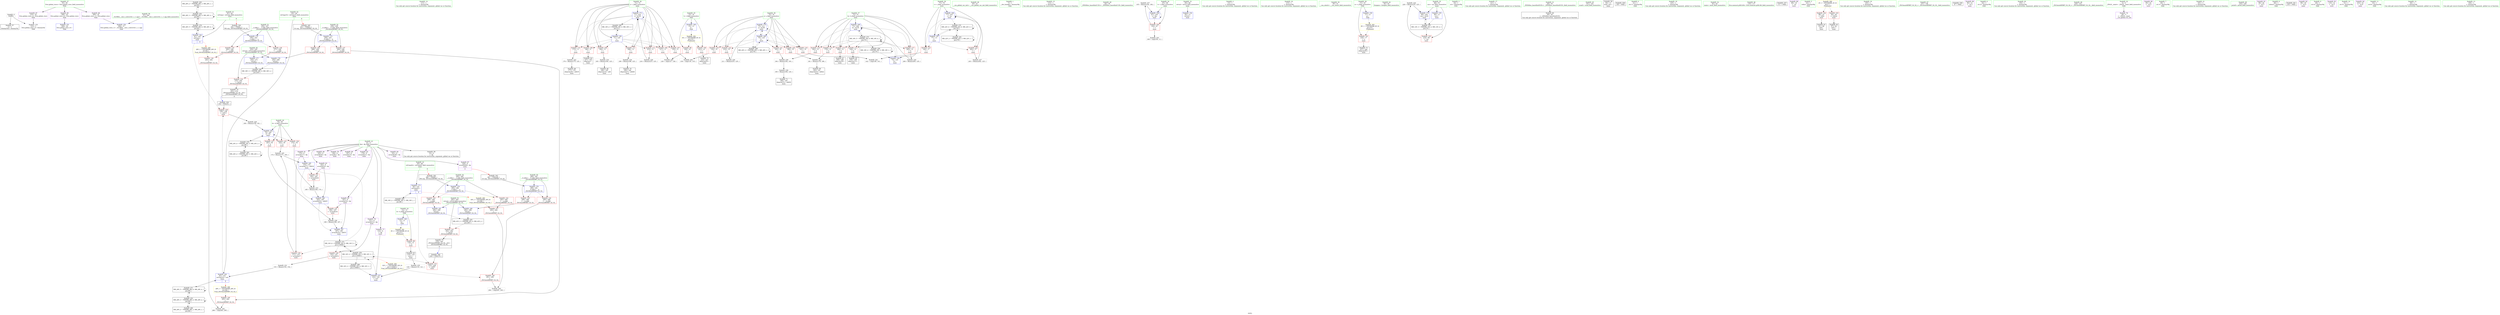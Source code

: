 digraph "SVFG" {
	label="SVFG";

	Node0x55dc2bd5ae00 [shape=record,color=grey,label="{NodeID: 0\nNullPtr}"];
	Node0x55dc2bd5ae00 -> Node0x55dc2bd80a60[style=solid];
	Node0x55dc2bd5ae00 -> Node0x55dc2bd86a70[style=solid];
	Node0x55dc2bd9a840 [shape=record,color=black,label="{NodeID: 263\nMR_26V_2 = PHI(MR_26V_3, MR_26V_1, )\npts\{82 \}\n}"];
	Node0x55dc2bd9a840 -> Node0x55dc2bd97140[style=dashed];
	Node0x55dc2bd88090 [shape=record,color=blue,label="{NodeID: 180\n282\<--296\nretval\<--\n_ZSt3minIdERKT_S2_S2_\n}"];
	Node0x55dc2bd88090 -> Node0x55dc2bd98040[style=dashed];
	Node0x55dc2bd7f360 [shape=record,color=purple,label="{NodeID: 97\n310\<--35\nllvm.global_ctors_2\<--llvm.global_ctors\nGlob }"];
	Node0x55dc2bd7f360 -> Node0x55dc2bd86a70[style=solid];
	Node0x55dc2bd7d270 [shape=record,color=green,label="{NodeID: 14\n113\<--1\n\<--dummyObj\nCan only get source location for instruction, argument, global var or function.}"];
	Node0x55dc2bd7ff50 [shape=record,color=red,label="{NodeID: 111\n188\<--71\n\<--i\nmain\n}"];
	Node0x55dc2bd7ff50 -> Node0x55dc2bd8c840[style=solid];
	Node0x55dc2bd7e070 [shape=record,color=green,label="{NodeID: 28\n40\<--41\n__cxx_global_var_init\<--__cxx_global_var_init_field_insensitive\n}"];
	Node0x55dc2bda1580 [shape=record,color=yellow,style=double,label="{NodeID: 291\n4V_1 = ENCHI(MR_4V_0)\npts\{14 \}\nFun[main]}"];
	Node0x55dc2bda1580 -> Node0x55dc2bd7f460[style=dashed];
	Node0x55dc2bd85320 [shape=record,color=red,label="{NodeID: 125\n163\<--79\n\<--d\nmain\n}"];
	Node0x55dc2bd85320 -> Node0x55dc2bd8bac0[style=solid];
	Node0x55dc2bd7ecc0 [shape=record,color=green,label="{NodeID: 42\n83\<--84\nref.tmp10\<--ref.tmp10_field_insensitive\nmain\n|{|<s1>8}}"];
	Node0x55dc2bd7ecc0 -> Node0x55dc2bd872c0[style=solid];
	Node0x55dc2bd7ecc0:s1 -> Node0x55dc2bdb3540[style=solid,color=red];
	Node0x55dc2bd8b640 [shape=record,color=grey,label="{NodeID: 222\n176 = Binary(175, 125, )\n}"];
	Node0x55dc2bd8b640 -> Node0x55dc2bd813e0[style=solid];
	Node0x55dc2bd85e80 [shape=record,color=red,label="{NodeID: 139\n263\<--262\n\<--\n_ZSt3maxIdERKT_S2_S2_\n}"];
	Node0x55dc2bd85e80 -> Node0x55dc2bd8d440[style=solid];
	Node0x55dc2bd80960 [shape=record,color=green,label="{NodeID: 56\n37\<--304\n_GLOBAL__sub_I_cxlove321_1_1.cpp\<--_GLOBAL__sub_I_cxlove321_1_1.cpp_field_insensitive\n}"];
	Node0x55dc2bd80960 -> Node0x55dc2bd86970[style=solid];
	Node0x55dc2bd8cb40 [shape=record,color=grey,label="{NodeID: 236\n199 = Binary(198, 187, )\n}"];
	Node0x55dc2bd8cb40 -> Node0x55dc2bd87600[style=solid];
	Node0x55dc2bd86a70 [shape=record,color=blue, style = dotted,label="{NodeID: 153\n310\<--3\nllvm.global_ctors_2\<--dummyVal\nGlob }"];
	Node0x55dc2bd81580 [shape=record,color=black,label="{NodeID: 70\n190\<--189\nidxprom27\<--add26\nmain\n}"];
	Node0x55dc2bd87600 [shape=record,color=blue,label="{NodeID: 167\n197\<--199\narrayidx32\<--add33\nmain\n}"];
	Node0x55dc2bd87600 -> Node0x55dc2bd9d940[style=dashed];
	Node0x55dc2bd820e0 [shape=record,color=purple,label="{NodeID: 84\n191\<--8\narrayidx28\<--dp\nmain\n}"];
	Node0x55dc2bd6a580 [shape=record,color=green,label="{NodeID: 1\n7\<--1\n__dso_handle\<--dummyObj\nGlob }"];
	Node0x55dc2bd9ad40 [shape=record,color=black,label="{NodeID: 264\nMR_28V_2 = PHI(MR_28V_3, MR_28V_1, )\npts\{84 \}\n}"];
	Node0x55dc2bd9ad40 -> Node0x55dc2bd97640[style=dashed];
	Node0x55dc2bd88160 [shape=record,color=blue,label="{NodeID: 181\n282\<--299\nretval\<--\n_ZSt3minIdERKT_S2_S2_\n}"];
	Node0x55dc2bd88160 -> Node0x55dc2bd98040[style=dashed];
	Node0x55dc2bd7f460 [shape=record,color=red,label="{NodeID: 98\n118\<--12\n\<--b\nmain\n}"];
	Node0x55dc2bd7f460 -> Node0x55dc2bd80fd0[style=solid];
	Node0x55dc2bd7d370 [shape=record,color=green,label="{NodeID: 15\n114\<--1\n\<--dummyObj\nCan only get source location for instruction, argument, global var or function.}"];
	Node0x55dc2bd80020 [shape=record,color=red,label="{NodeID: 112\n215\<--71\n\<--i\nmain\n}"];
	Node0x55dc2bd80020 -> Node0x55dc2bd8bf40[style=solid];
	Node0x55dc2bd7e170 [shape=record,color=green,label="{NodeID: 29\n44\<--45\n_ZNSt8ios_base4InitC1Ev\<--_ZNSt8ios_base4InitC1Ev_field_insensitive\n}"];
	Node0x55dc2bda1660 [shape=record,color=yellow,style=double,label="{NodeID: 292\n6V_1 = ENCHI(MR_6V_0)\npts\{16 \}\nFun[main]}"];
	Node0x55dc2bda1660 -> Node0x55dc2bd7f530[style=dashed];
	Node0x55dc2bda1660 -> Node0x55dc2bd7f600[style=dashed];
	Node0x55dc2bd853f0 [shape=record,color=red,label="{NodeID: 126\n174\<--79\n\<--d\nmain\n}"];
	Node0x55dc2bd853f0 -> Node0x55dc2bd8c6c0[style=solid];
	Node0x55dc2bd7ed90 [shape=record,color=green,label="{NodeID: 43\n85\<--86\nref.tmp42\<--ref.tmp42_field_insensitive\nmain\n|{|<s1>9}}"];
	Node0x55dc2bd7ed90 -> Node0x55dc2bd87ae0[style=solid];
	Node0x55dc2bd7ed90:s1 -> Node0x55dc2bdb3150[style=solid,color=red];
	Node0x55dc2bd8b7c0 [shape=record,color=grey,label="{NodeID: 223\n181 = Binary(179, 180, )\n}"];
	Node0x55dc2bd8b7c0 -> Node0x55dc2bd814b0[style=solid];
	Node0x55dc2bd85f50 [shape=record,color=red,label="{NodeID: 140\n265\<--264\n\<--\n_ZSt3maxIdERKT_S2_S2_\n}"];
	Node0x55dc2bd85f50 -> Node0x55dc2bd8d440[style=solid];
	Node0x55dc2bd80a60 [shape=record,color=black,label="{NodeID: 57\n2\<--3\ndummyVal\<--dummyVal\n}"];
	Node0x55dc2bd8ccc0 [shape=record,color=grey,label="{NodeID: 237\n105 = Binary(104, 106, )\n}"];
	Node0x55dc2bd8ccc0 -> Node0x55dc2bd86d10[style=solid];
	Node0x55dc2bd86b70 [shape=record,color=blue,label="{NodeID: 154\n65\<--13\nretval\<--\nmain\n}"];
	Node0x55dc2bd81650 [shape=record,color=black,label="{NodeID: 71\n196\<--195\nidxprom31\<--add30\nmain\n}"];
	Node0x55dc2bd876d0 [shape=record,color=blue,label="{NodeID: 168\n77\<--203\nr\<--inc\nmain\n}"];
	Node0x55dc2bd876d0 -> Node0x55dc2bd85180[style=dashed];
	Node0x55dc2bd876d0 -> Node0x55dc2bd85250[style=dashed];
	Node0x55dc2bd876d0 -> Node0x55dc2bd876d0[style=dashed];
	Node0x55dc2bd876d0 -> Node0x55dc2bd9e840[style=dashed];
	Node0x55dc2bd821b0 [shape=record,color=purple,label="{NodeID: 85\n197\<--8\narrayidx32\<--dp\nmain\n}"];
	Node0x55dc2bd821b0 -> Node0x55dc2bd858d0[style=solid];
	Node0x55dc2bd821b0 -> Node0x55dc2bd87600[style=solid];
	Node0x55dc2bd6a610 [shape=record,color=green,label="{NodeID: 2\n13\<--1\n\<--dummyObj\nCan only get source location for instruction, argument, global var or function.}"];
	Node0x55dc2bd9b240 [shape=record,color=black,label="{NodeID: 265\nMR_30V_2 = PHI(MR_30V_3, MR_30V_1, )\npts\{86 \}\n}"];
	Node0x55dc2bd9b240 -> Node0x55dc2bd87ae0[style=dashed];
	Node0x55dc2bd7f530 [shape=record,color=red,label="{NodeID: 99\n128\<--15\n\<--l\nmain\n}"];
	Node0x55dc2bd7f530 -> Node0x55dc2bd8d8c0[style=solid];
	Node0x55dc2bd7d470 [shape=record,color=green,label="{NodeID: 16\n115\<--1\n\<--dummyObj\nCan only get source location for instruction, argument, global var or function.}"];
	Node0x55dc2bd800f0 [shape=record,color=red,label="{NodeID: 113\n149\<--73\n\<--k\nmain\n}"];
	Node0x55dc2bd800f0 -> Node0x55dc2bd81170[style=solid];
	Node0x55dc2bd7e270 [shape=record,color=green,label="{NodeID: 30\n50\<--51\n__cxa_atexit\<--__cxa_atexit_field_insensitive\n}"];
	Node0x55dc2bda1740 [shape=record,color=yellow,style=double,label="{NodeID: 293\n8V_1 = ENCHI(MR_8V_0)\npts\{18 \}\nFun[main]}"];
	Node0x55dc2bda1740 -> Node0x55dc2bd7f6d0[style=dashed];
	Node0x55dc2bd854c0 [shape=record,color=red,label="{NodeID: 127\n187\<--79\n\<--d\nmain\n}"];
	Node0x55dc2bd854c0 -> Node0x55dc2bd8cb40[style=solid];
	Node0x55dc2bd7ee60 [shape=record,color=green,label="{NodeID: 44\n92\<--93\nfreopen\<--freopen_field_insensitive\n}"];
	Node0x55dc2bd8b940 [shape=record,color=grey,label="{NodeID: 224\n220 = Binary(219, 125, )\n}"];
	Node0x55dc2bd8b940 -> Node0x55dc2bd87a10[style=solid];
	Node0x55dc2bd86020 [shape=record,color=red,label="{NodeID: 141\n302\<--282\n\<--retval\n_ZSt3minIdERKT_S2_S2_\n}"];
	Node0x55dc2bd86020 -> Node0x55dc2bd81990[style=solid];
	Node0x55dc2bd80b60 [shape=record,color=black,label="{NodeID: 58\n10\<--8\n\<--dp\nCan only get source location for instruction, argument, global var or function.}"];
	Node0x55dc2bd8ce40 [shape=record,color=grey,label="{NodeID: 238\n195 = Binary(194, 125, )\n}"];
	Node0x55dc2bd8ce40 -> Node0x55dc2bd81650[style=solid];
	Node0x55dc2bd86c40 [shape=record,color=blue,label="{NodeID: 155\n69\<--13\ncas\<--\nmain\n}"];
	Node0x55dc2bd86c40 -> Node0x55dc2bd98a40[style=dashed];
	Node0x55dc2bd81720 [shape=record,color=black,label="{NodeID: 72\n224\<--223\nidxprom43\<--\nmain\n}"];
	Node0x55dc2bd97140 [shape=record,color=black,label="{NodeID: 252\nMR_26V_3 = PHI(MR_26V_4, MR_26V_2, )\npts\{82 \}\n}"];
	Node0x55dc2bd97140 -> Node0x55dc2bd97140[style=dashed];
	Node0x55dc2bd97140 -> Node0x55dc2bd9a840[style=dashed];
	Node0x55dc2bd97140 -> Node0x55dc2bd9cf40[style=dashed];
	Node0x55dc2bd877a0 [shape=record,color=blue,label="{NodeID: 169\n73\<--206\nk\<--inc34\nmain\n}"];
	Node0x55dc2bd877a0 -> Node0x55dc2bd800f0[style=dashed];
	Node0x55dc2bd877a0 -> Node0x55dc2bd801c0[style=dashed];
	Node0x55dc2bd877a0 -> Node0x55dc2bd84b00[style=dashed];
	Node0x55dc2bd877a0 -> Node0x55dc2bd84bd0[style=dashed];
	Node0x55dc2bd877a0 -> Node0x55dc2bd84ca0[style=dashed];
	Node0x55dc2bd877a0 -> Node0x55dc2bd877a0[style=dashed];
	Node0x55dc2bd877a0 -> Node0x55dc2bd9de40[style=dashed];
	Node0x55dc2bd82280 [shape=record,color=purple,label="{NodeID: 86\n225\<--8\narrayidx44\<--dp\nmain\n}"];
	Node0x55dc2bd6a6a0 [shape=record,color=green,label="{NodeID: 3\n19\<--1\n.str\<--dummyObj\nGlob }"];
	Node0x55dc2bd9bf50 [shape=record,color=black,label="{NodeID: 266\nMR_32V_2 = PHI(MR_32V_4, MR_32V_1, )\npts\{110000 \}\n}"];
	Node0x55dc2bd9bf50 -> Node0x55dc2bd86de0[style=dashed];
	Node0x55dc2bd7f600 [shape=record,color=red,label="{NodeID: 100\n223\<--15\n\<--l\nmain\n}"];
	Node0x55dc2bd7f600 -> Node0x55dc2bd81720[style=solid];
	Node0x55dc2bd7d570 [shape=record,color=green,label="{NodeID: 17\n121\<--1\n\<--dummyObj\nCan only get source location for instruction, argument, global var or function.}"];
	Node0x55dc2bda0140 [shape=record,color=yellow,style=double,label="{NodeID: 280\n30V_1 = ENCHI(MR_30V_0)\npts\{86 \}\nFun[_ZSt3minIdERKT_S2_S2_]}"];
	Node0x55dc2bda0140 -> Node0x55dc2bd86500[style=dashed];
	Node0x55dc2bd801c0 [shape=record,color=red,label="{NodeID: 114\n168\<--73\n\<--k\nmain\n}"];
	Node0x55dc2bd801c0 -> Node0x55dc2bd81310[style=solid];
	Node0x55dc2bd7e370 [shape=record,color=green,label="{NodeID: 31\n49\<--55\n_ZNSt8ios_base4InitD1Ev\<--_ZNSt8ios_base4InitD1Ev_field_insensitive\n}"];
	Node0x55dc2bd7e370 -> Node0x55dc2bd80d30[style=solid];
	Node0x55dc2bd85590 [shape=record,color=red,label="{NodeID: 128\n152\<--151\n\<--arrayidx12\nmain\n}"];
	Node0x55dc2bd85590 -> Node0x55dc2bd8c3c0[style=solid];
	Node0x55dc2bd7ef60 [shape=record,color=green,label="{NodeID: 45\n101\<--102\nscanf\<--scanf_field_insensitive\n}"];
	Node0x55dc2bd8bac0 [shape=record,color=grey,label="{NodeID: 225\n172 = Binary(171, 163, )\n}"];
	Node0x55dc2bd8bac0 -> Node0x55dc2bd87460[style=solid];
	Node0x55dc2bd860f0 [shape=record,color=red,label="{NodeID: 142\n292\<--284\n\<--__a.addr\n_ZSt3minIdERKT_S2_S2_\n}"];
	Node0x55dc2bd860f0 -> Node0x55dc2bd86500[style=solid];
	Node0x55dc2bd80c60 [shape=record,color=black,label="{NodeID: 59\n64\<--13\nmain_ret\<--\nmain\n}"];
	Node0x55dc2bd8cfc0 [shape=record,color=grey,label="{NodeID: 239\n194 = Binary(192, 193, )\n}"];
	Node0x55dc2bd8cfc0 -> Node0x55dc2bd8ce40[style=solid];
	Node0x55dc2bd86d10 [shape=record,color=blue,label="{NodeID: 156\n67\<--105\nt\<--dec\nmain\n}"];
	Node0x55dc2bd86d10 -> Node0x55dc2bd7f940[style=dashed];
	Node0x55dc2bd86d10 -> Node0x55dc2bd86d10[style=dashed];
	Node0x55dc2bd817f0 [shape=record,color=black,label="{NodeID: 73\n227\<--226\nidxprom45\<--\nmain\n}"];
	Node0x55dc2bdb28b0 [shape=record,color=black,label="{NodeID: 336\n100 = PHI()\n}"];
	Node0x55dc2bd97640 [shape=record,color=black,label="{NodeID: 253\nMR_28V_3 = PHI(MR_28V_4, MR_28V_2, )\npts\{84 \}\n}"];
	Node0x55dc2bd97640 -> Node0x55dc2bd97640[style=dashed];
	Node0x55dc2bd97640 -> Node0x55dc2bd9ad40[style=dashed];
	Node0x55dc2bd97640 -> Node0x55dc2bd9d440[style=dashed];
	Node0x55dc2bd87870 [shape=record,color=blue,label="{NodeID: 170\n75\<--211\nj\<--inc36\nmain\n}"];
	Node0x55dc2bd87870 -> Node0x55dc2bd84d70[style=dashed];
	Node0x55dc2bd87870 -> Node0x55dc2bd84e40[style=dashed];
	Node0x55dc2bd87870 -> Node0x55dc2bd84f10[style=dashed];
	Node0x55dc2bd87870 -> Node0x55dc2bd84fe0[style=dashed];
	Node0x55dc2bd87870 -> Node0x55dc2bd850b0[style=dashed];
	Node0x55dc2bd87870 -> Node0x55dc2bd87050[style=dashed];
	Node0x55dc2bd87870 -> Node0x55dc2bd87870[style=dashed];
	Node0x55dc2bd87870 -> Node0x55dc2bd99940[style=dashed];
	Node0x55dc2bd82350 [shape=record,color=purple,label="{NodeID: 87\n228\<--8\narrayidx46\<--dp\nmain\n|{<s0>9}}"];
	Node0x55dc2bd82350:s0 -> Node0x55dc2bdb32c0[style=solid,color=red];
	Node0x55dc2bd7ccd0 [shape=record,color=green,label="{NodeID: 4\n21\<--1\n.str.1\<--dummyObj\nGlob }"];
	Node0x55dc2bd7f6d0 [shape=record,color=red,label="{NodeID: 101\n226\<--17\n\<--n\nmain\n}"];
	Node0x55dc2bd7f6d0 -> Node0x55dc2bd817f0[style=solid];
	Node0x55dc2bd7d670 [shape=record,color=green,label="{NodeID: 18\n125\<--1\n\<--dummyObj\nCan only get source location for instruction, argument, global var or function.}"];
	Node0x55dc2bd84b00 [shape=record,color=red,label="{NodeID: 115\n179\<--73\n\<--k\nmain\n}"];
	Node0x55dc2bd84b00 -> Node0x55dc2bd8b7c0[style=solid];
	Node0x55dc2bd7e470 [shape=record,color=green,label="{NodeID: 32\n62\<--63\nmain\<--main_field_insensitive\n}"];
	Node0x55dc2bd85660 [shape=record,color=red,label="{NodeID: 129\n159\<--156\n\<--call13\nmain\n}"];
	Node0x55dc2bd85660 -> Node0x55dc2bd8c0c0[style=solid];
	Node0x55dc2bd7f060 [shape=record,color=green,label="{NodeID: 46\n116\<--117\nllvm.memset.p0i8.i64\<--llvm.memset.p0i8.i64_field_insensitive\n}"];
	Node0x55dc2bd8bc40 [shape=record,color=grey,label="{NodeID: 226\n211 = Binary(210, 125, )\n}"];
	Node0x55dc2bd8bc40 -> Node0x55dc2bd87870[style=solid];
	Node0x55dc2bd861c0 [shape=record,color=red,label="{NodeID: 143\n299\<--284\n\<--__a.addr\n_ZSt3minIdERKT_S2_S2_\n}"];
	Node0x55dc2bd861c0 -> Node0x55dc2bd88160[style=solid];
	Node0x55dc2bd80d30 [shape=record,color=black,label="{NodeID: 60\n48\<--49\n\<--_ZNSt8ios_base4InitD1Ev\nCan only get source location for instruction, argument, global var or function.}"];
	Node0x55dc2bd8d140 [shape=record,color=grey,label="{NodeID: 240\n294 = cmp(291, 293, )\n}"];
	Node0x55dc2bd86de0 [shape=record,color=blue,label="{NodeID: 157\n122\<--120\n\<--mul\nmain\n}"];
	Node0x55dc2bd86de0 -> Node0x55dc2bd97b40[style=dashed];
	Node0x55dc2bd818c0 [shape=record,color=black,label="{NodeID: 74\n251\<--274\n_ZSt3maxIdERKT_S2_S2__ret\<--\n_ZSt3maxIdERKT_S2_S2_\n|{<s0>8}}"];
	Node0x55dc2bd818c0:s0 -> Node0x55dc2bdb2d90[style=solid,color=blue];
	Node0x55dc2bdb29b0 [shape=record,color=black,label="{NodeID: 337\n111 = PHI()\n}"];
	Node0x55dc2bd97b40 [shape=record,color=black,label="{NodeID: 254\nMR_32V_4 = PHI(MR_32V_5, MR_32V_3, )\npts\{110000 \}\n|{|<s4>9}}"];
	Node0x55dc2bd97b40 -> Node0x55dc2bd859a0[style=dashed];
	Node0x55dc2bd97b40 -> Node0x55dc2bd97b40[style=dashed];
	Node0x55dc2bd97b40 -> Node0x55dc2bd9bf50[style=dashed];
	Node0x55dc2bd97b40 -> Node0x55dc2bd9d940[style=dashed];
	Node0x55dc2bd97b40:s4 -> Node0x55dc2bda0f00[style=dashed,color=red];
	Node0x55dc2bd87940 [shape=record,color=blue,label="{NodeID: 171\n71\<--216\ni\<--inc39\nmain\n}"];
	Node0x55dc2bd87940 -> Node0x55dc2bd7fb40[style=dashed];
	Node0x55dc2bd87940 -> Node0x55dc2bd7fc10[style=dashed];
	Node0x55dc2bd87940 -> Node0x55dc2bd7fce0[style=dashed];
	Node0x55dc2bd87940 -> Node0x55dc2bd7fdb0[style=dashed];
	Node0x55dc2bd87940 -> Node0x55dc2bd7fe80[style=dashed];
	Node0x55dc2bd87940 -> Node0x55dc2bd7ff50[style=dashed];
	Node0x55dc2bd87940 -> Node0x55dc2bd80020[style=dashed];
	Node0x55dc2bd87940 -> Node0x55dc2bd87940[style=dashed];
	Node0x55dc2bd87940 -> Node0x55dc2bd98f40[style=dashed];
	Node0x55dc2bd82420 [shape=record,color=purple,label="{NodeID: 88\n89\<--19\n\<--.str\nmain\n}"];
	Node0x55dc2bd7cd60 [shape=record,color=green,label="{NodeID: 5\n23\<--1\nstdin\<--dummyObj\nGlob }"];
	Node0x55dc2bd7f7a0 [shape=record,color=red,label="{NodeID: 102\n88\<--23\n\<--stdin\nmain\n}"];
	Node0x55dc2bd7f7a0 -> Node0x55dc2bd80e30[style=solid];
	Node0x55dc2bd7d770 [shape=record,color=green,label="{NodeID: 19\n145\<--1\n\<--dummyObj\nCan only get source location for instruction, argument, global var or function.}"];
	Node0x55dc2bd84bd0 [shape=record,color=red,label="{NodeID: 116\n192\<--73\n\<--k\nmain\n}"];
	Node0x55dc2bd84bd0 -> Node0x55dc2bd8cfc0[style=solid];
	Node0x55dc2bd7e570 [shape=record,color=green,label="{NodeID: 33\n65\<--66\nretval\<--retval_field_insensitive\nmain\n}"];
	Node0x55dc2bd7e570 -> Node0x55dc2bd86b70[style=solid];
	Node0x55dc2bd85730 [shape=record,color=red,label="{NodeID: 130\n171\<--170\n\<--arrayidx17\nmain\n}"];
	Node0x55dc2bd85730 -> Node0x55dc2bd8bac0[style=solid];
	Node0x55dc2bd7f160 [shape=record,color=green,label="{NodeID: 47\n157\<--158\n_ZSt3maxIdERKT_S2_S2_\<--_ZSt3maxIdERKT_S2_S2__field_insensitive\n}"];
	Node0x55dc2bd8bdc0 [shape=record,color=grey,label="{NodeID: 227\n203 = Binary(202, 125, )\n}"];
	Node0x55dc2bd8bdc0 -> Node0x55dc2bd876d0[style=solid];
	Node0x55dc2bd86290 [shape=record,color=red,label="{NodeID: 144\n290\<--286\n\<--__b.addr\n_ZSt3minIdERKT_S2_S2_\n}"];
	Node0x55dc2bd86290 -> Node0x55dc2bd86430[style=solid];
	Node0x55dc2bd80e30 [shape=record,color=black,label="{NodeID: 61\n91\<--88\ncall\<--\nmain\n}"];
	Node0x55dc2bd8d2c0 [shape=record,color=grey,label="{NodeID: 241\n142 = cmp(140, 141, )\n}"];
	Node0x55dc2bd86eb0 [shape=record,color=blue,label="{NodeID: 158\n71\<--125\ni\<--\nmain\n}"];
	Node0x55dc2bd86eb0 -> Node0x55dc2bd7fb40[style=dashed];
	Node0x55dc2bd86eb0 -> Node0x55dc2bd7fc10[style=dashed];
	Node0x55dc2bd86eb0 -> Node0x55dc2bd7fce0[style=dashed];
	Node0x55dc2bd86eb0 -> Node0x55dc2bd7fdb0[style=dashed];
	Node0x55dc2bd86eb0 -> Node0x55dc2bd7fe80[style=dashed];
	Node0x55dc2bd86eb0 -> Node0x55dc2bd7ff50[style=dashed];
	Node0x55dc2bd86eb0 -> Node0x55dc2bd80020[style=dashed];
	Node0x55dc2bd86eb0 -> Node0x55dc2bd87940[style=dashed];
	Node0x55dc2bd86eb0 -> Node0x55dc2bd98f40[style=dashed];
	Node0x55dc2bd81990 [shape=record,color=black,label="{NodeID: 75\n279\<--302\n_ZSt3minIdERKT_S2_S2__ret\<--\n_ZSt3minIdERKT_S2_S2_\n|{<s0>9}}"];
	Node0x55dc2bd81990:s0 -> Node0x55dc2bdb2f80[style=solid,color=blue];
	Node0x55dc2bdb2ab0 [shape=record,color=black,label="{NodeID: 338\n47 = PHI()\n}"];
	Node0x55dc2bd98040 [shape=record,color=black,label="{NodeID: 255\nMR_43V_3 = PHI(MR_43V_4, MR_43V_2, )\npts\{283 \}\n}"];
	Node0x55dc2bd98040 -> Node0x55dc2bd86020[style=dashed];
	Node0x55dc2bd87a10 [shape=record,color=blue,label="{NodeID: 172\n69\<--220\ncas\<--inc41\nmain\n}"];
	Node0x55dc2bd87a10 -> Node0x55dc2bd98a40[style=dashed];
	Node0x55dc2bd824f0 [shape=record,color=purple,label="{NodeID: 89\n90\<--21\n\<--.str.1\nmain\n}"];
	Node0x55dc2bd7cdf0 [shape=record,color=green,label="{NodeID: 6\n24\<--1\n.str.2\<--dummyObj\nGlob }"];
	Node0x55dc2bd7f870 [shape=record,color=red,label="{NodeID: 103\n94\<--28\n\<--stdout\nmain\n}"];
	Node0x55dc2bd7f870 -> Node0x55dc2bd80f00[style=solid];
	Node0x55dc2bd7d870 [shape=record,color=green,label="{NodeID: 20\n154\<--1\n\<--dummyObj\nCan only get source location for instruction, argument, global var or function.}"];
	Node0x55dc2bd84ca0 [shape=record,color=red,label="{NodeID: 117\n205\<--73\n\<--k\nmain\n}"];
	Node0x55dc2bd84ca0 -> Node0x55dc2bd8c240[style=solid];
	Node0x55dc2bd7e640 [shape=record,color=green,label="{NodeID: 34\n67\<--68\nt\<--t_field_insensitive\nmain\n}"];
	Node0x55dc2bd7e640 -> Node0x55dc2bd7f940[style=solid];
	Node0x55dc2bd7e640 -> Node0x55dc2bd86d10[style=solid];
	Node0x55dc2bd85800 [shape=record,color=red,label="{NodeID: 131\n184\<--183\n\<--arrayidx24\nmain\n}"];
	Node0x55dc2bd85800 -> Node0x55dc2bd8c6c0[style=solid];
	Node0x55dc2bd80280 [shape=record,color=green,label="{NodeID: 48\n230\<--231\n_ZSt3minIdERKT_S2_S2_\<--_ZSt3minIdERKT_S2_S2__field_insensitive\n}"];
	Node0x55dc2bd8bf40 [shape=record,color=grey,label="{NodeID: 228\n216 = Binary(215, 125, )\n}"];
	Node0x55dc2bd8bf40 -> Node0x55dc2bd87940[style=solid];
	Node0x55dc2bd86360 [shape=record,color=red,label="{NodeID: 145\n296\<--286\n\<--__b.addr\n_ZSt3minIdERKT_S2_S2_\n}"];
	Node0x55dc2bd86360 -> Node0x55dc2bd88090[style=solid];
	Node0x55dc2bd80f00 [shape=record,color=black,label="{NodeID: 62\n97\<--94\ncall1\<--\nmain\n}"];
	Node0x55dc2bd8d440 [shape=record,color=grey,label="{NodeID: 242\n266 = cmp(263, 265, )\n}"];
	Node0x55dc2bd86f80 [shape=record,color=blue,label="{NodeID: 159\n73\<--125\nk\<--\nmain\n}"];
	Node0x55dc2bd86f80 -> Node0x55dc2bd9de40[style=dashed];
	Node0x55dc2bd81a60 [shape=record,color=purple,label="{NodeID: 76\n46\<--4\n\<--_ZStL8__ioinit\n__cxx_global_var_init\n}"];
	Node0x55dc2bdb2d90 [shape=record,color=black,label="{NodeID: 339\n156 = PHI(251, )\n}"];
	Node0x55dc2bdb2d90 -> Node0x55dc2bd85660[style=solid];
	Node0x55dc2bd87ae0 [shape=record,color=blue,label="{NodeID: 173\n85\<--154\nref.tmp42\<--\nmain\n|{|<s2>9}}"];
	Node0x55dc2bd87ae0 -> Node0x55dc2bd859a0[style=dashed];
	Node0x55dc2bd87ae0 -> Node0x55dc2bd9b240[style=dashed];
	Node0x55dc2bd87ae0:s2 -> Node0x55dc2bda0140[style=dashed,color=red];
	Node0x55dc2bd825c0 [shape=record,color=purple,label="{NodeID: 90\n95\<--24\n\<--.str.2\nmain\n}"];
	Node0x55dc2bd7ce80 [shape=record,color=green,label="{NodeID: 7\n26\<--1\n.str.3\<--dummyObj\nGlob }"];
	Node0x55dc2bd9cf40 [shape=record,color=black,label="{NodeID: 270\nMR_26V_5 = PHI(MR_26V_6, MR_26V_4, )\npts\{82 \}\n}"];
	Node0x55dc2bd9cf40 -> Node0x55dc2bd871f0[style=dashed];
	Node0x55dc2bd9cf40 -> Node0x55dc2bd97140[style=dashed];
	Node0x55dc2bd9cf40 -> Node0x55dc2bd9cf40[style=dashed];
	Node0x55dc2bd7f940 [shape=record,color=red,label="{NodeID: 104\n104\<--67\n\<--t\nmain\n}"];
	Node0x55dc2bd7f940 -> Node0x55dc2bd8ccc0[style=solid];
	Node0x55dc2bd7f940 -> Node0x55dc2bd8d5c0[style=solid];
	Node0x55dc2bd7d970 [shape=record,color=green,label="{NodeID: 21\n161\<--1\n\<--dummyObj\nCan only get source location for instruction, argument, global var or function.}"];
	Node0x55dc2bda0f00 [shape=record,color=yellow,style=double,label="{NodeID: 284\n32V_1 = ENCHI(MR_32V_0)\npts\{110000 \}\nFun[_ZSt3minIdERKT_S2_S2_]}"];
	Node0x55dc2bda0f00 -> Node0x55dc2bd86430[style=dashed];
	Node0x55dc2bd84d70 [shape=record,color=red,label="{NodeID: 118\n134\<--75\n\<--j\nmain\n}"];
	Node0x55dc2bd84d70 -> Node0x55dc2bd8d740[style=solid];
	Node0x55dc2bd7e710 [shape=record,color=green,label="{NodeID: 35\n69\<--70\ncas\<--cas_field_insensitive\nmain\n}"];
	Node0x55dc2bd7e710 -> Node0x55dc2bd7fa70[style=solid];
	Node0x55dc2bd7e710 -> Node0x55dc2bd86c40[style=solid];
	Node0x55dc2bd7e710 -> Node0x55dc2bd87a10[style=solid];
	Node0x55dc2bd858d0 [shape=record,color=red,label="{NodeID: 132\n198\<--197\n\<--arrayidx32\nmain\n}"];
	Node0x55dc2bd858d0 -> Node0x55dc2bd8cb40[style=solid];
	Node0x55dc2bd80380 [shape=record,color=green,label="{NodeID: 49\n235\<--236\nprintf\<--printf_field_insensitive\n}"];
	Node0x55dc2bd8c0c0 [shape=record,color=grey,label="{NodeID: 229\n160 = Binary(159, 161, )\n}"];
	Node0x55dc2bd8c0c0 -> Node0x55dc2bd87390[style=solid];
	Node0x55dc2bd86430 [shape=record,color=red,label="{NodeID: 146\n291\<--290\n\<--\n_ZSt3minIdERKT_S2_S2_\n}"];
	Node0x55dc2bd86430 -> Node0x55dc2bd8d140[style=solid];
	Node0x55dc2bd80fd0 [shape=record,color=black,label="{NodeID: 63\n119\<--118\nconv\<--\nmain\n}"];
	Node0x55dc2bd80fd0 -> Node0x55dc2bd8c9c0[style=solid];
	Node0x55dc2bd8d5c0 [shape=record,color=grey,label="{NodeID: 243\n108 = cmp(104, 13, )\n}"];
	Node0x55dc2bd87050 [shape=record,color=blue,label="{NodeID: 160\n75\<--125\nj\<--\nmain\n}"];
	Node0x55dc2bd87050 -> Node0x55dc2bd84d70[style=dashed];
	Node0x55dc2bd87050 -> Node0x55dc2bd84e40[style=dashed];
	Node0x55dc2bd87050 -> Node0x55dc2bd84f10[style=dashed];
	Node0x55dc2bd87050 -> Node0x55dc2bd84fe0[style=dashed];
	Node0x55dc2bd87050 -> Node0x55dc2bd850b0[style=dashed];
	Node0x55dc2bd87050 -> Node0x55dc2bd87050[style=dashed];
	Node0x55dc2bd87050 -> Node0x55dc2bd87870[style=dashed];
	Node0x55dc2bd87050 -> Node0x55dc2bd99940[style=dashed];
	Node0x55dc2bd81b30 [shape=record,color=purple,label="{NodeID: 77\n122\<--8\n\<--dp\nmain\n}"];
	Node0x55dc2bd81b30 -> Node0x55dc2bd86de0[style=solid];
	Node0x55dc2bdb2f80 [shape=record,color=black,label="{NodeID: 340\n229 = PHI(279, )\n}"];
	Node0x55dc2bdb2f80 -> Node0x55dc2bd859a0[style=solid];
	Node0x55dc2bd98a40 [shape=record,color=black,label="{NodeID: 257\nMR_14V_3 = PHI(MR_14V_4, MR_14V_2, )\npts\{70 \}\n}"];
	Node0x55dc2bd98a40 -> Node0x55dc2bd7fa70[style=dashed];
	Node0x55dc2bd98a40 -> Node0x55dc2bd87a10[style=dashed];
	Node0x55dc2bd87bb0 [shape=record,color=blue,label="{NodeID: 174\n256\<--252\n__a.addr\<--__a\n_ZSt3maxIdERKT_S2_S2_\n}"];
	Node0x55dc2bd87bb0 -> Node0x55dc2bd85b40[style=dashed];
	Node0x55dc2bd87bb0 -> Node0x55dc2bd85c10[style=dashed];
	Node0x55dc2bd82690 [shape=record,color=purple,label="{NodeID: 91\n96\<--26\n\<--.str.3\nmain\n}"];
	Node0x55dc2bd7cf10 [shape=record,color=green,label="{NodeID: 8\n28\<--1\nstdout\<--dummyObj\nGlob }"];
	Node0x55dc2bd9d440 [shape=record,color=black,label="{NodeID: 271\nMR_28V_5 = PHI(MR_28V_6, MR_28V_4, )\npts\{84 \}\n}"];
	Node0x55dc2bd9d440 -> Node0x55dc2bd872c0[style=dashed];
	Node0x55dc2bd9d440 -> Node0x55dc2bd97640[style=dashed];
	Node0x55dc2bd9d440 -> Node0x55dc2bd9d440[style=dashed];
	Node0x55dc2bd7fa70 [shape=record,color=red,label="{NodeID: 105\n219\<--69\n\<--cas\nmain\n}"];
	Node0x55dc2bd7fa70 -> Node0x55dc2bd8b940[style=solid];
	Node0x55dc2bd7da70 [shape=record,color=green,label="{NodeID: 22\n4\<--6\n_ZStL8__ioinit\<--_ZStL8__ioinit_field_insensitive\nGlob }"];
	Node0x55dc2bd7da70 -> Node0x55dc2bd81a60[style=solid];
	Node0x55dc2bda0fe0 [shape=record,color=yellow,style=double,label="{NodeID: 285\n26V_1 = ENCHI(MR_26V_0)\npts\{82 \}\nFun[_ZSt3maxIdERKT_S2_S2_]}"];
	Node0x55dc2bda0fe0 -> Node0x55dc2bd85e80[style=dashed];
	Node0x55dc2bd84e40 [shape=record,color=red,label="{NodeID: 119\n141\<--75\n\<--j\nmain\n}"];
	Node0x55dc2bd84e40 -> Node0x55dc2bd8d2c0[style=solid];
	Node0x55dc2bd7e7e0 [shape=record,color=green,label="{NodeID: 36\n71\<--72\ni\<--i_field_insensitive\nmain\n}"];
	Node0x55dc2bd7e7e0 -> Node0x55dc2bd7fb40[style=solid];
	Node0x55dc2bd7e7e0 -> Node0x55dc2bd7fc10[style=solid];
	Node0x55dc2bd7e7e0 -> Node0x55dc2bd7fce0[style=solid];
	Node0x55dc2bd7e7e0 -> Node0x55dc2bd7fdb0[style=solid];
	Node0x55dc2bd7e7e0 -> Node0x55dc2bd7fe80[style=solid];
	Node0x55dc2bd7e7e0 -> Node0x55dc2bd7ff50[style=solid];
	Node0x55dc2bd7e7e0 -> Node0x55dc2bd80020[style=solid];
	Node0x55dc2bd7e7e0 -> Node0x55dc2bd86eb0[style=solid];
	Node0x55dc2bd7e7e0 -> Node0x55dc2bd87940[style=solid];
	Node0x55dc2bd859a0 [shape=record,color=red,label="{NodeID: 133\n232\<--229\n\<--call47\nmain\n}"];
	Node0x55dc2bd80480 [shape=record,color=green,label="{NodeID: 50\n254\<--255\nretval\<--retval_field_insensitive\n_ZSt3maxIdERKT_S2_S2_\n}"];
	Node0x55dc2bd80480 -> Node0x55dc2bd85a70[style=solid];
	Node0x55dc2bd80480 -> Node0x55dc2bd87d50[style=solid];
	Node0x55dc2bd80480 -> Node0x55dc2bd87e20[style=solid];
	Node0x55dc2bd8c240 [shape=record,color=grey,label="{NodeID: 230\n206 = Binary(205, 125, )\n}"];
	Node0x55dc2bd8c240 -> Node0x55dc2bd877a0[style=solid];
	Node0x55dc2bd86500 [shape=record,color=red,label="{NodeID: 147\n293\<--292\n\<--\n_ZSt3minIdERKT_S2_S2_\n}"];
	Node0x55dc2bd86500 -> Node0x55dc2bd8d140[style=solid];
	Node0x55dc2bd810a0 [shape=record,color=black,label="{NodeID: 64\n147\<--146\nidxprom\<--\nmain\n}"];
	Node0x55dc2bd8d740 [shape=record,color=grey,label="{NodeID: 244\n136 = cmp(134, 135, )\n}"];
	Node0x55dc2bd87120 [shape=record,color=blue,label="{NodeID: 161\n77\<--13\nr\<--\nmain\n}"];
	Node0x55dc2bd87120 -> Node0x55dc2bd85180[style=dashed];
	Node0x55dc2bd87120 -> Node0x55dc2bd85250[style=dashed];
	Node0x55dc2bd87120 -> Node0x55dc2bd876d0[style=dashed];
	Node0x55dc2bd87120 -> Node0x55dc2bd9e840[style=dashed];
	Node0x55dc2bd81c00 [shape=record,color=purple,label="{NodeID: 78\n148\<--8\narrayidx\<--dp\nmain\n}"];
	Node0x55dc2bdb3080 [shape=record,color=black,label="{NodeID: 341\n234 = PHI()\n}"];
	Node0x55dc2bd98f40 [shape=record,color=black,label="{NodeID: 258\nMR_16V_2 = PHI(MR_16V_4, MR_16V_1, )\npts\{72 \}\n}"];
	Node0x55dc2bd98f40 -> Node0x55dc2bd86eb0[style=dashed];
	Node0x55dc2bd87c80 [shape=record,color=blue,label="{NodeID: 175\n258\<--253\n__b.addr\<--__b\n_ZSt3maxIdERKT_S2_S2_\n}"];
	Node0x55dc2bd87c80 -> Node0x55dc2bd85ce0[style=dashed];
	Node0x55dc2bd87c80 -> Node0x55dc2bd85db0[style=dashed];
	Node0x55dc2bd82760 [shape=record,color=purple,label="{NodeID: 92\n99\<--29\n\<--.str.4\nmain\n}"];
	Node0x55dc2bd7cfa0 [shape=record,color=green,label="{NodeID: 9\n29\<--1\n.str.4\<--dummyObj\nGlob }"];
	Node0x55dc2bd9d940 [shape=record,color=black,label="{NodeID: 272\nMR_32V_6 = PHI(MR_32V_9, MR_32V_5, )\npts\{110000 \}\n}"];
	Node0x55dc2bd9d940 -> Node0x55dc2bd85590[style=dashed];
	Node0x55dc2bd9d940 -> Node0x55dc2bd85730[style=dashed];
	Node0x55dc2bd9d940 -> Node0x55dc2bd87460[style=dashed];
	Node0x55dc2bd9d940 -> Node0x55dc2bd97b40[style=dashed];
	Node0x55dc2bd9d940 -> Node0x55dc2bd9d940[style=dashed];
	Node0x55dc2bd7fb40 [shape=record,color=red,label="{NodeID: 106\n127\<--71\n\<--i\nmain\n}"];
	Node0x55dc2bd7fb40 -> Node0x55dc2bd8d8c0[style=solid];
	Node0x55dc2bd7db70 [shape=record,color=green,label="{NodeID: 23\n8\<--11\ndp\<--dp_field_insensitive\nGlob }"];
	Node0x55dc2bd7db70 -> Node0x55dc2bd80b60[style=solid];
	Node0x55dc2bd7db70 -> Node0x55dc2bd81b30[style=solid];
	Node0x55dc2bd7db70 -> Node0x55dc2bd81c00[style=solid];
	Node0x55dc2bd7db70 -> Node0x55dc2bd81cd0[style=solid];
	Node0x55dc2bd7db70 -> Node0x55dc2bd81da0[style=solid];
	Node0x55dc2bd7db70 -> Node0x55dc2bd81e70[style=solid];
	Node0x55dc2bd7db70 -> Node0x55dc2bd81f40[style=solid];
	Node0x55dc2bd7db70 -> Node0x55dc2bd82010[style=solid];
	Node0x55dc2bd7db70 -> Node0x55dc2bd820e0[style=solid];
	Node0x55dc2bd7db70 -> Node0x55dc2bd821b0[style=solid];
	Node0x55dc2bd7db70 -> Node0x55dc2bd82280[style=solid];
	Node0x55dc2bd7db70 -> Node0x55dc2bd82350[style=solid];
	Node0x55dc2bda10f0 [shape=record,color=yellow,style=double,label="{NodeID: 286\n28V_1 = ENCHI(MR_28V_0)\npts\{84 \}\nFun[_ZSt3maxIdERKT_S2_S2_]}"];
	Node0x55dc2bda10f0 -> Node0x55dc2bd85f50[style=dashed];
	Node0x55dc2bd84f10 [shape=record,color=red,label="{NodeID: 120\n180\<--75\n\<--j\nmain\n}"];
	Node0x55dc2bd84f10 -> Node0x55dc2bd8b7c0[style=solid];
	Node0x55dc2bd7e8b0 [shape=record,color=green,label="{NodeID: 37\n73\<--74\nk\<--k_field_insensitive\nmain\n}"];
	Node0x55dc2bd7e8b0 -> Node0x55dc2bd800f0[style=solid];
	Node0x55dc2bd7e8b0 -> Node0x55dc2bd801c0[style=solid];
	Node0x55dc2bd7e8b0 -> Node0x55dc2bd84b00[style=solid];
	Node0x55dc2bd7e8b0 -> Node0x55dc2bd84bd0[style=solid];
	Node0x55dc2bd7e8b0 -> Node0x55dc2bd84ca0[style=solid];
	Node0x55dc2bd7e8b0 -> Node0x55dc2bd86f80[style=solid];
	Node0x55dc2bd7e8b0 -> Node0x55dc2bd877a0[style=solid];
	Node0x55dc2bd85a70 [shape=record,color=red,label="{NodeID: 134\n274\<--254\n\<--retval\n_ZSt3maxIdERKT_S2_S2_\n}"];
	Node0x55dc2bd85a70 -> Node0x55dc2bd818c0[style=solid];
	Node0x55dc2bd80550 [shape=record,color=green,label="{NodeID: 51\n256\<--257\n__a.addr\<--__a.addr_field_insensitive\n_ZSt3maxIdERKT_S2_S2_\n}"];
	Node0x55dc2bd80550 -> Node0x55dc2bd85b40[style=solid];
	Node0x55dc2bd80550 -> Node0x55dc2bd85c10[style=solid];
	Node0x55dc2bd80550 -> Node0x55dc2bd87bb0[style=solid];
	Node0x55dc2bd8c3c0 [shape=record,color=grey,label="{NodeID: 231\n153 = Binary(152, 154, )\n}"];
	Node0x55dc2bd8c3c0 -> Node0x55dc2bd872c0[style=solid];
	Node0x55dc2bd865d0 [shape=record,color=blue,label="{NodeID: 148\n12\<--13\nb\<--\nGlob }"];
	Node0x55dc2bd865d0 -> Node0x55dc2bda1580[style=dashed];
	Node0x55dc2bd81170 [shape=record,color=black,label="{NodeID: 65\n150\<--149\nidxprom11\<--\nmain\n}"];
	Node0x55dc2bd8d8c0 [shape=record,color=grey,label="{NodeID: 245\n129 = cmp(127, 128, )\n}"];
	Node0x55dc2bd871f0 [shape=record,color=blue,label="{NodeID: 162\n81\<--145\nref.tmp\<--\nmain\n|{|<s2>8}}"];
	Node0x55dc2bd871f0 -> Node0x55dc2bd85660[style=dashed];
	Node0x55dc2bd871f0 -> Node0x55dc2bd9cf40[style=dashed];
	Node0x55dc2bd871f0:s2 -> Node0x55dc2bda0fe0[style=dashed,color=red];
	Node0x55dc2bd81cd0 [shape=record,color=purple,label="{NodeID: 79\n151\<--8\narrayidx12\<--dp\nmain\n}"];
	Node0x55dc2bd81cd0 -> Node0x55dc2bd85590[style=solid];
	Node0x55dc2bdb3150 [shape=record,color=black,label="{NodeID: 342\n280 = PHI(85, )\n0th arg _ZSt3minIdERKT_S2_S2_ }"];
	Node0x55dc2bdb3150 -> Node0x55dc2bd87ef0[style=solid];
	Node0x55dc2bd99440 [shape=record,color=black,label="{NodeID: 259\nMR_18V_2 = PHI(MR_18V_3, MR_18V_1, )\npts\{74 \}\n}"];
	Node0x55dc2bd99440 -> Node0x55dc2bd86f80[style=dashed];
	Node0x55dc2bd99440 -> Node0x55dc2bd99440[style=dashed];
	Node0x55dc2bd87d50 [shape=record,color=blue,label="{NodeID: 176\n254\<--268\nretval\<--\n_ZSt3maxIdERKT_S2_S2_\n}"];
	Node0x55dc2bd87d50 -> Node0x55dc2bd95340[style=dashed];
	Node0x55dc2bd82830 [shape=record,color=purple,label="{NodeID: 93\n110\<--31\n\<--.str.5\nmain\n}"];
	Node0x55dc2bd7d030 [shape=record,color=green,label="{NodeID: 10\n31\<--1\n.str.5\<--dummyObj\nGlob }"];
	Node0x55dc2bd9de40 [shape=record,color=black,label="{NodeID: 273\nMR_18V_5 = PHI(MR_18V_6, MR_18V_4, )\npts\{74 \}\n}"];
	Node0x55dc2bd9de40 -> Node0x55dc2bd800f0[style=dashed];
	Node0x55dc2bd9de40 -> Node0x55dc2bd801c0[style=dashed];
	Node0x55dc2bd9de40 -> Node0x55dc2bd84b00[style=dashed];
	Node0x55dc2bd9de40 -> Node0x55dc2bd84bd0[style=dashed];
	Node0x55dc2bd9de40 -> Node0x55dc2bd84ca0[style=dashed];
	Node0x55dc2bd9de40 -> Node0x55dc2bd86f80[style=dashed];
	Node0x55dc2bd9de40 -> Node0x55dc2bd877a0[style=dashed];
	Node0x55dc2bd9de40 -> Node0x55dc2bd99440[style=dashed];
	Node0x55dc2bd9de40 -> Node0x55dc2bd9de40[style=dashed];
	Node0x55dc2bd7fc10 [shape=record,color=red,label="{NodeID: 107\n135\<--71\n\<--i\nmain\n}"];
	Node0x55dc2bd7fc10 -> Node0x55dc2bd8d740[style=solid];
	Node0x55dc2bd7dc70 [shape=record,color=green,label="{NodeID: 24\n12\<--14\nb\<--b_field_insensitive\nGlob }"];
	Node0x55dc2bd7dc70 -> Node0x55dc2bd7f460[style=solid];
	Node0x55dc2bd7dc70 -> Node0x55dc2bd865d0[style=solid];
	Node0x55dc2bd84fe0 [shape=record,color=red,label="{NodeID: 121\n193\<--75\n\<--j\nmain\n}"];
	Node0x55dc2bd84fe0 -> Node0x55dc2bd8cfc0[style=solid];
	Node0x55dc2bd7e980 [shape=record,color=green,label="{NodeID: 38\n75\<--76\nj\<--j_field_insensitive\nmain\n}"];
	Node0x55dc2bd7e980 -> Node0x55dc2bd84d70[style=solid];
	Node0x55dc2bd7e980 -> Node0x55dc2bd84e40[style=solid];
	Node0x55dc2bd7e980 -> Node0x55dc2bd84f10[style=solid];
	Node0x55dc2bd7e980 -> Node0x55dc2bd84fe0[style=solid];
	Node0x55dc2bd7e980 -> Node0x55dc2bd850b0[style=solid];
	Node0x55dc2bd7e980 -> Node0x55dc2bd87050[style=solid];
	Node0x55dc2bd7e980 -> Node0x55dc2bd87870[style=solid];
	Node0x55dc2bd85b40 [shape=record,color=red,label="{NodeID: 135\n262\<--256\n\<--__a.addr\n_ZSt3maxIdERKT_S2_S2_\n}"];
	Node0x55dc2bd85b40 -> Node0x55dc2bd85e80[style=solid];
	Node0x55dc2bd80620 [shape=record,color=green,label="{NodeID: 52\n258\<--259\n__b.addr\<--__b.addr_field_insensitive\n_ZSt3maxIdERKT_S2_S2_\n}"];
	Node0x55dc2bd80620 -> Node0x55dc2bd85ce0[style=solid];
	Node0x55dc2bd80620 -> Node0x55dc2bd85db0[style=solid];
	Node0x55dc2bd80620 -> Node0x55dc2bd87c80[style=solid];
	Node0x55dc2bd8c540 [shape=record,color=grey,label="{NodeID: 232\n165 = Binary(164, 125, )\n}"];
	Node0x55dc2bd8c540 -> Node0x55dc2bd81240[style=solid];
	Node0x55dc2bd866a0 [shape=record,color=blue,label="{NodeID: 149\n15\<--13\nl\<--\nGlob }"];
	Node0x55dc2bd866a0 -> Node0x55dc2bda1660[style=dashed];
	Node0x55dc2bd81240 [shape=record,color=black,label="{NodeID: 66\n166\<--165\nidxprom14\<--add\nmain\n}"];
	Node0x55dc2bd95340 [shape=record,color=black,label="{NodeID: 246\nMR_36V_3 = PHI(MR_36V_4, MR_36V_2, )\npts\{255 \}\n}"];
	Node0x55dc2bd95340 -> Node0x55dc2bd85a70[style=dashed];
	Node0x55dc2bd872c0 [shape=record,color=blue,label="{NodeID: 163\n83\<--153\nref.tmp10\<--sub\nmain\n|{|<s2>8}}"];
	Node0x55dc2bd872c0 -> Node0x55dc2bd85660[style=dashed];
	Node0x55dc2bd872c0 -> Node0x55dc2bd9d440[style=dashed];
	Node0x55dc2bd872c0:s2 -> Node0x55dc2bda10f0[style=dashed,color=red];
	Node0x55dc2bd81da0 [shape=record,color=purple,label="{NodeID: 80\n167\<--8\narrayidx15\<--dp\nmain\n}"];
	Node0x55dc2bdb32c0 [shape=record,color=black,label="{NodeID: 343\n281 = PHI(228, )\n1st arg _ZSt3minIdERKT_S2_S2_ }"];
	Node0x55dc2bdb32c0 -> Node0x55dc2bd87fc0[style=solid];
	Node0x55dc2bd99940 [shape=record,color=black,label="{NodeID: 260\nMR_20V_2 = PHI(MR_20V_3, MR_20V_1, )\npts\{76 \}\n}"];
	Node0x55dc2bd99940 -> Node0x55dc2bd87050[style=dashed];
	Node0x55dc2bd99940 -> Node0x55dc2bd99940[style=dashed];
	Node0x55dc2bd87e20 [shape=record,color=blue,label="{NodeID: 177\n254\<--271\nretval\<--\n_ZSt3maxIdERKT_S2_S2_\n}"];
	Node0x55dc2bd87e20 -> Node0x55dc2bd95340[style=dashed];
	Node0x55dc2bd82900 [shape=record,color=purple,label="{NodeID: 94\n233\<--33\n\<--.str.6\nmain\n}"];
	Node0x55dc2bd7d0c0 [shape=record,color=green,label="{NodeID: 11\n33\<--1\n.str.6\<--dummyObj\nGlob }"];
	Node0x55dc2bd7fce0 [shape=record,color=red,label="{NodeID: 108\n146\<--71\n\<--i\nmain\n}"];
	Node0x55dc2bd7fce0 -> Node0x55dc2bd810a0[style=solid];
	Node0x55dc2bd7dd70 [shape=record,color=green,label="{NodeID: 25\n15\<--16\nl\<--l_field_insensitive\nGlob }"];
	Node0x55dc2bd7dd70 -> Node0x55dc2bd7f530[style=solid];
	Node0x55dc2bd7dd70 -> Node0x55dc2bd7f600[style=solid];
	Node0x55dc2bd7dd70 -> Node0x55dc2bd866a0[style=solid];
	Node0x55dc2bd850b0 [shape=record,color=red,label="{NodeID: 122\n210\<--75\n\<--j\nmain\n}"];
	Node0x55dc2bd850b0 -> Node0x55dc2bd8bc40[style=solid];
	Node0x55dc2bd7ea50 [shape=record,color=green,label="{NodeID: 39\n77\<--78\nr\<--r_field_insensitive\nmain\n}"];
	Node0x55dc2bd7ea50 -> Node0x55dc2bd85180[style=solid];
	Node0x55dc2bd7ea50 -> Node0x55dc2bd85250[style=solid];
	Node0x55dc2bd7ea50 -> Node0x55dc2bd87120[style=solid];
	Node0x55dc2bd7ea50 -> Node0x55dc2bd876d0[style=solid];
	Node0x55dc2bd85c10 [shape=record,color=red,label="{NodeID: 136\n271\<--256\n\<--__a.addr\n_ZSt3maxIdERKT_S2_S2_\n}"];
	Node0x55dc2bd85c10 -> Node0x55dc2bd87e20[style=solid];
	Node0x55dc2bd806f0 [shape=record,color=green,label="{NodeID: 53\n282\<--283\nretval\<--retval_field_insensitive\n_ZSt3minIdERKT_S2_S2_\n}"];
	Node0x55dc2bd806f0 -> Node0x55dc2bd86020[style=solid];
	Node0x55dc2bd806f0 -> Node0x55dc2bd88090[style=solid];
	Node0x55dc2bd806f0 -> Node0x55dc2bd88160[style=solid];
	Node0x55dc2bd8c6c0 [shape=record,color=grey,label="{NodeID: 233\n185 = Binary(184, 174, )\n}"];
	Node0x55dc2bd8c6c0 -> Node0x55dc2bd87530[style=solid];
	Node0x55dc2bd86770 [shape=record,color=blue,label="{NodeID: 150\n17\<--13\nn\<--\nGlob }"];
	Node0x55dc2bd86770 -> Node0x55dc2bda1740[style=dashed];
	Node0x55dc2bd81310 [shape=record,color=black,label="{NodeID: 67\n169\<--168\nidxprom16\<--\nmain\n}"];
	Node0x55dc2bd87390 [shape=record,color=blue,label="{NodeID: 164\n79\<--160\nd\<--div\nmain\n}"];
	Node0x55dc2bd87390 -> Node0x55dc2bd85320[style=dashed];
	Node0x55dc2bd87390 -> Node0x55dc2bd853f0[style=dashed];
	Node0x55dc2bd87390 -> Node0x55dc2bd854c0[style=dashed];
	Node0x55dc2bd87390 -> Node0x55dc2bd87390[style=dashed];
	Node0x55dc2bd87390 -> Node0x55dc2bd9ed40[style=dashed];
	Node0x55dc2bd81e70 [shape=record,color=purple,label="{NodeID: 81\n170\<--8\narrayidx17\<--dp\nmain\n}"];
	Node0x55dc2bd81e70 -> Node0x55dc2bd85730[style=solid];
	Node0x55dc2bd81e70 -> Node0x55dc2bd87460[style=solid];
	Node0x55dc2bdb3400 [shape=record,color=black,label="{NodeID: 344\n252 = PHI(81, )\n0th arg _ZSt3maxIdERKT_S2_S2_ }"];
	Node0x55dc2bdb3400 -> Node0x55dc2bd87bb0[style=solid];
	Node0x55dc2bd99e40 [shape=record,color=black,label="{NodeID: 261\nMR_22V_2 = PHI(MR_22V_3, MR_22V_1, )\npts\{78 \}\n}"];
	Node0x55dc2bd99e40 -> Node0x55dc2bd99e40[style=dashed];
	Node0x55dc2bd99e40 -> Node0x55dc2bd9e840[style=dashed];
	Node0x55dc2bd87ef0 [shape=record,color=blue,label="{NodeID: 178\n284\<--280\n__a.addr\<--__a\n_ZSt3minIdERKT_S2_S2_\n}"];
	Node0x55dc2bd87ef0 -> Node0x55dc2bd860f0[style=dashed];
	Node0x55dc2bd87ef0 -> Node0x55dc2bd861c0[style=dashed];
	Node0x55dc2bd829d0 [shape=record,color=purple,label="{NodeID: 95\n308\<--35\nllvm.global_ctors_0\<--llvm.global_ctors\nGlob }"];
	Node0x55dc2bd829d0 -> Node0x55dc2bd86870[style=solid];
	Node0x55dc2bd7d150 [shape=record,color=green,label="{NodeID: 12\n36\<--1\n\<--dummyObj\nCan only get source location for instruction, argument, global var or function.}"];
	Node0x55dc2bd9e840 [shape=record,color=black,label="{NodeID: 275\nMR_22V_4 = PHI(MR_22V_6, MR_22V_3, )\npts\{78 \}\n}"];
	Node0x55dc2bd9e840 -> Node0x55dc2bd87120[style=dashed];
	Node0x55dc2bd9e840 -> Node0x55dc2bd99e40[style=dashed];
	Node0x55dc2bd9e840 -> Node0x55dc2bd9e840[style=dashed];
	Node0x55dc2bd7fdb0 [shape=record,color=red,label="{NodeID: 109\n164\<--71\n\<--i\nmain\n}"];
	Node0x55dc2bd7fdb0 -> Node0x55dc2bd8c540[style=solid];
	Node0x55dc2bd7de70 [shape=record,color=green,label="{NodeID: 26\n17\<--18\nn\<--n_field_insensitive\nGlob }"];
	Node0x55dc2bd7de70 -> Node0x55dc2bd7f6d0[style=solid];
	Node0x55dc2bd7de70 -> Node0x55dc2bd86770[style=solid];
	Node0x55dc2bd85180 [shape=record,color=red,label="{NodeID: 123\n140\<--77\n\<--r\nmain\n}"];
	Node0x55dc2bd85180 -> Node0x55dc2bd8d2c0[style=solid];
	Node0x55dc2bd7eb20 [shape=record,color=green,label="{NodeID: 40\n79\<--80\nd\<--d_field_insensitive\nmain\n}"];
	Node0x55dc2bd7eb20 -> Node0x55dc2bd85320[style=solid];
	Node0x55dc2bd7eb20 -> Node0x55dc2bd853f0[style=solid];
	Node0x55dc2bd7eb20 -> Node0x55dc2bd854c0[style=solid];
	Node0x55dc2bd7eb20 -> Node0x55dc2bd87390[style=solid];
	Node0x55dc2bd85ce0 [shape=record,color=red,label="{NodeID: 137\n264\<--258\n\<--__b.addr\n_ZSt3maxIdERKT_S2_S2_\n}"];
	Node0x55dc2bd85ce0 -> Node0x55dc2bd85f50[style=solid];
	Node0x55dc2bd807c0 [shape=record,color=green,label="{NodeID: 54\n284\<--285\n__a.addr\<--__a.addr_field_insensitive\n_ZSt3minIdERKT_S2_S2_\n}"];
	Node0x55dc2bd807c0 -> Node0x55dc2bd860f0[style=solid];
	Node0x55dc2bd807c0 -> Node0x55dc2bd861c0[style=solid];
	Node0x55dc2bd807c0 -> Node0x55dc2bd87ef0[style=solid];
	Node0x55dc2bd8c840 [shape=record,color=grey,label="{NodeID: 234\n189 = Binary(188, 125, )\n}"];
	Node0x55dc2bd8c840 -> Node0x55dc2bd81580[style=solid];
	Node0x55dc2bd86870 [shape=record,color=blue,label="{NodeID: 151\n308\<--36\nllvm.global_ctors_0\<--\nGlob }"];
	Node0x55dc2bd813e0 [shape=record,color=black,label="{NodeID: 68\n177\<--176\nidxprom20\<--add19\nmain\n}"];
	Node0x55dc2bd87460 [shape=record,color=blue,label="{NodeID: 165\n170\<--172\narrayidx17\<--add18\nmain\n}"];
	Node0x55dc2bd87460 -> Node0x55dc2bd85800[style=dashed];
	Node0x55dc2bd87460 -> Node0x55dc2bd87530[style=dashed];
	Node0x55dc2bd81f40 [shape=record,color=purple,label="{NodeID: 82\n178\<--8\narrayidx21\<--dp\nmain\n}"];
	Node0x55dc2bdb3540 [shape=record,color=black,label="{NodeID: 345\n253 = PHI(83, )\n1st arg _ZSt3maxIdERKT_S2_S2_ }"];
	Node0x55dc2bdb3540 -> Node0x55dc2bd87c80[style=solid];
	Node0x55dc2bd9a340 [shape=record,color=black,label="{NodeID: 262\nMR_24V_2 = PHI(MR_24V_3, MR_24V_1, )\npts\{80 \}\n}"];
	Node0x55dc2bd9a340 -> Node0x55dc2bd9a340[style=dashed];
	Node0x55dc2bd9a340 -> Node0x55dc2bd9ed40[style=dashed];
	Node0x55dc2bd87fc0 [shape=record,color=blue,label="{NodeID: 179\n286\<--281\n__b.addr\<--__b\n_ZSt3minIdERKT_S2_S2_\n}"];
	Node0x55dc2bd87fc0 -> Node0x55dc2bd86290[style=dashed];
	Node0x55dc2bd87fc0 -> Node0x55dc2bd86360[style=dashed];
	Node0x55dc2bd7f260 [shape=record,color=purple,label="{NodeID: 96\n309\<--35\nllvm.global_ctors_1\<--llvm.global_ctors\nGlob }"];
	Node0x55dc2bd7f260 -> Node0x55dc2bd86970[style=solid];
	Node0x55dc2bd7d1e0 [shape=record,color=green,label="{NodeID: 13\n106\<--1\n\<--dummyObj\nCan only get source location for instruction, argument, global var or function.}"];
	Node0x55dc2bd9ed40 [shape=record,color=black,label="{NodeID: 276\nMR_24V_4 = PHI(MR_24V_5, MR_24V_3, )\npts\{80 \}\n}"];
	Node0x55dc2bd9ed40 -> Node0x55dc2bd87390[style=dashed];
	Node0x55dc2bd9ed40 -> Node0x55dc2bd9a340[style=dashed];
	Node0x55dc2bd9ed40 -> Node0x55dc2bd9ed40[style=dashed];
	Node0x55dc2bd7fe80 [shape=record,color=red,label="{NodeID: 110\n175\<--71\n\<--i\nmain\n}"];
	Node0x55dc2bd7fe80 -> Node0x55dc2bd8b640[style=solid];
	Node0x55dc2bd7df70 [shape=record,color=green,label="{NodeID: 27\n35\<--39\nllvm.global_ctors\<--llvm.global_ctors_field_insensitive\nGlob }"];
	Node0x55dc2bd7df70 -> Node0x55dc2bd829d0[style=solid];
	Node0x55dc2bd7df70 -> Node0x55dc2bd7f260[style=solid];
	Node0x55dc2bd7df70 -> Node0x55dc2bd7f360[style=solid];
	Node0x55dc2bda1470 [shape=record,color=yellow,style=double,label="{NodeID: 290\n2V_1 = ENCHI(MR_2V_0)\npts\{1 \}\nFun[main]}"];
	Node0x55dc2bda1470 -> Node0x55dc2bd7f7a0[style=dashed];
	Node0x55dc2bda1470 -> Node0x55dc2bd7f870[style=dashed];
	Node0x55dc2bd85250 [shape=record,color=red,label="{NodeID: 124\n202\<--77\n\<--r\nmain\n}"];
	Node0x55dc2bd85250 -> Node0x55dc2bd8bdc0[style=solid];
	Node0x55dc2bd7ebf0 [shape=record,color=green,label="{NodeID: 41\n81\<--82\nref.tmp\<--ref.tmp_field_insensitive\nmain\n|{|<s1>8}}"];
	Node0x55dc2bd7ebf0 -> Node0x55dc2bd871f0[style=solid];
	Node0x55dc2bd7ebf0:s1 -> Node0x55dc2bdb3400[style=solid,color=red];
	Node0x55dc2bd85db0 [shape=record,color=red,label="{NodeID: 138\n268\<--258\n\<--__b.addr\n_ZSt3maxIdERKT_S2_S2_\n}"];
	Node0x55dc2bd85db0 -> Node0x55dc2bd87d50[style=solid];
	Node0x55dc2bd80890 [shape=record,color=green,label="{NodeID: 55\n286\<--287\n__b.addr\<--__b.addr_field_insensitive\n_ZSt3minIdERKT_S2_S2_\n}"];
	Node0x55dc2bd80890 -> Node0x55dc2bd86290[style=solid];
	Node0x55dc2bd80890 -> Node0x55dc2bd86360[style=solid];
	Node0x55dc2bd80890 -> Node0x55dc2bd87fc0[style=solid];
	Node0x55dc2bd8c9c0 [shape=record,color=grey,label="{NodeID: 235\n120 = Binary(119, 121, )\n}"];
	Node0x55dc2bd8c9c0 -> Node0x55dc2bd86de0[style=solid];
	Node0x55dc2bd86970 [shape=record,color=blue,label="{NodeID: 152\n309\<--37\nllvm.global_ctors_1\<--_GLOBAL__sub_I_cxlove321_1_1.cpp\nGlob }"];
	Node0x55dc2bd814b0 [shape=record,color=black,label="{NodeID: 69\n182\<--181\nidxprom23\<--add22\nmain\n}"];
	Node0x55dc2bd87530 [shape=record,color=blue,label="{NodeID: 166\n183\<--185\narrayidx24\<--add25\nmain\n}"];
	Node0x55dc2bd87530 -> Node0x55dc2bd858d0[style=dashed];
	Node0x55dc2bd87530 -> Node0x55dc2bd87600[style=dashed];
	Node0x55dc2bd82010 [shape=record,color=purple,label="{NodeID: 83\n183\<--8\narrayidx24\<--dp\nmain\n}"];
	Node0x55dc2bd82010 -> Node0x55dc2bd85800[style=solid];
	Node0x55dc2bd82010 -> Node0x55dc2bd87530[style=solid];
}
